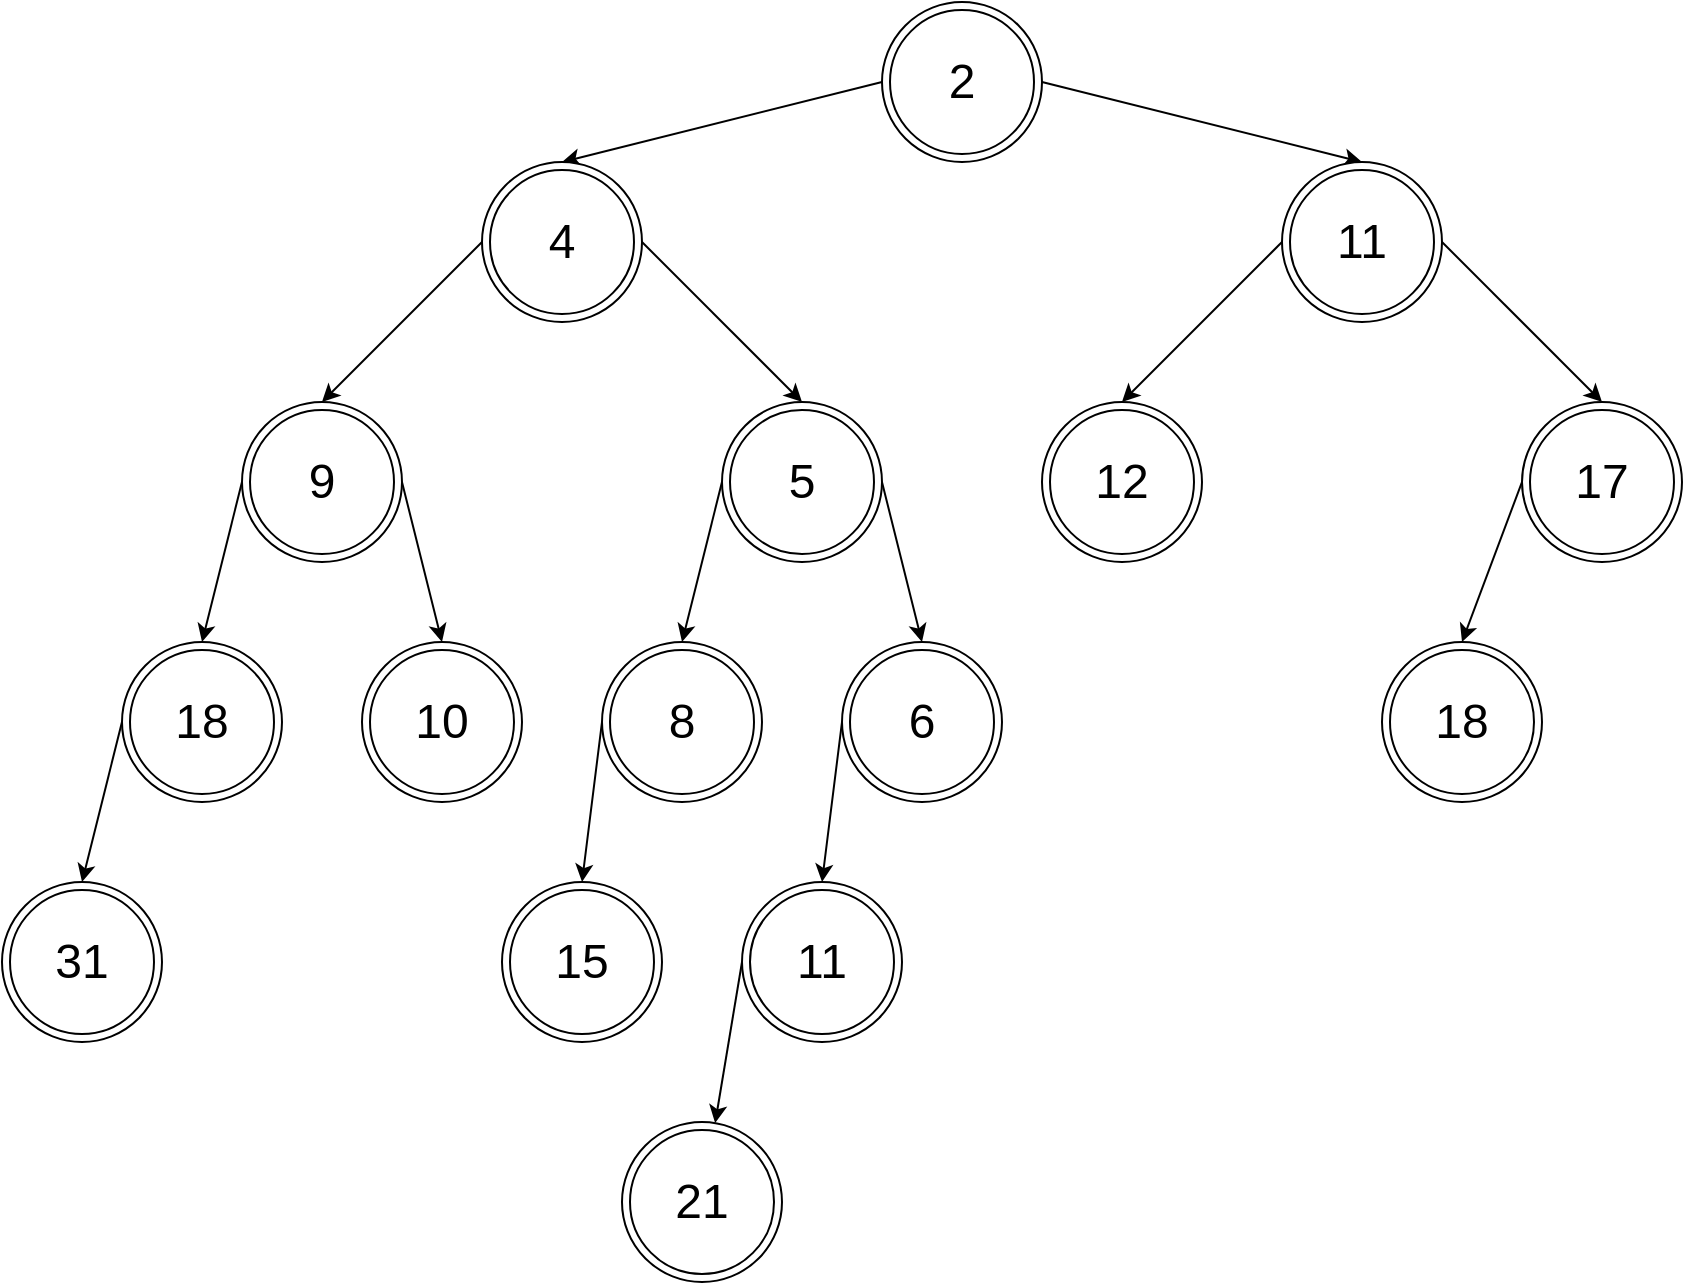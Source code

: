 <mxfile>
    <diagram id="6moy0cLXurJq468_P4EK" name="Page-1">
        <mxGraphModel dx="1781" dy="867" grid="1" gridSize="10" guides="1" tooltips="1" connect="1" arrows="1" fold="1" page="1" pageScale="1" pageWidth="850" pageHeight="1100" math="0" shadow="0">
            <root>
                <mxCell id="0"/>
                <mxCell id="1" parent="0"/>
                <mxCell id="18" style="edgeStyle=none;html=1;exitX=0;exitY=0.5;exitDx=0;exitDy=0;entryX=0.5;entryY=0;entryDx=0;entryDy=0;" edge="1" parent="1" source="2" target="4">
                    <mxGeometry relative="1" as="geometry"/>
                </mxCell>
                <mxCell id="19" style="edgeStyle=none;html=1;exitX=1;exitY=0.5;exitDx=0;exitDy=0;entryX=0.5;entryY=0;entryDx=0;entryDy=0;" edge="1" parent="1" source="2" target="3">
                    <mxGeometry relative="1" as="geometry"/>
                </mxCell>
                <mxCell id="2" value="&lt;font style=&quot;font-size: 24px;&quot;&gt;2&lt;/font&gt;" style="ellipse;shape=doubleEllipse;whiteSpace=wrap;html=1;aspect=fixed;" vertex="1" parent="1">
                    <mxGeometry x="320" y="80" width="80" height="80" as="geometry"/>
                </mxCell>
                <mxCell id="24" style="edgeStyle=none;html=1;exitX=0;exitY=0.5;exitDx=0;exitDy=0;entryX=0.5;entryY=0;entryDx=0;entryDy=0;" edge="1" parent="1" source="3" target="7">
                    <mxGeometry relative="1" as="geometry"/>
                </mxCell>
                <mxCell id="25" style="edgeStyle=none;html=1;exitX=1;exitY=0.5;exitDx=0;exitDy=0;entryX=0.5;entryY=0;entryDx=0;entryDy=0;" edge="1" parent="1" source="3" target="8">
                    <mxGeometry relative="1" as="geometry"/>
                </mxCell>
                <mxCell id="3" value="&lt;font style=&quot;font-size: 24px;&quot;&gt;11&lt;/font&gt;" style="ellipse;shape=doubleEllipse;whiteSpace=wrap;html=1;aspect=fixed;" vertex="1" parent="1">
                    <mxGeometry x="520" y="160" width="80" height="80" as="geometry"/>
                </mxCell>
                <mxCell id="20" style="edgeStyle=none;html=1;exitX=0;exitY=0.5;exitDx=0;exitDy=0;entryX=0.5;entryY=0;entryDx=0;entryDy=0;" edge="1" parent="1" source="4" target="6">
                    <mxGeometry relative="1" as="geometry"/>
                </mxCell>
                <mxCell id="21" style="edgeStyle=none;html=1;exitX=1;exitY=0.5;exitDx=0;exitDy=0;entryX=0.5;entryY=0;entryDx=0;entryDy=0;" edge="1" parent="1" source="4" target="5">
                    <mxGeometry relative="1" as="geometry"/>
                </mxCell>
                <mxCell id="4" value="&lt;font style=&quot;font-size: 24px;&quot;&gt;4&lt;/font&gt;" style="ellipse;shape=doubleEllipse;whiteSpace=wrap;html=1;aspect=fixed;" vertex="1" parent="1">
                    <mxGeometry x="120" y="160" width="80" height="80" as="geometry"/>
                </mxCell>
                <mxCell id="27" style="edgeStyle=none;html=1;exitX=0;exitY=0.5;exitDx=0;exitDy=0;entryX=0.5;entryY=0;entryDx=0;entryDy=0;" edge="1" parent="1" source="5" target="11">
                    <mxGeometry relative="1" as="geometry"/>
                </mxCell>
                <mxCell id="28" style="edgeStyle=none;html=1;exitX=1;exitY=0.5;exitDx=0;exitDy=0;entryX=0.5;entryY=0;entryDx=0;entryDy=0;" edge="1" parent="1" source="5" target="12">
                    <mxGeometry relative="1" as="geometry"/>
                </mxCell>
                <mxCell id="5" value="&lt;font style=&quot;font-size: 24px;&quot;&gt;5&lt;/font&gt;" style="ellipse;shape=doubleEllipse;whiteSpace=wrap;html=1;aspect=fixed;" vertex="1" parent="1">
                    <mxGeometry x="240" y="280" width="80" height="80" as="geometry"/>
                </mxCell>
                <mxCell id="22" style="edgeStyle=none;html=1;exitX=0;exitY=0.5;exitDx=0;exitDy=0;entryX=0.5;entryY=0;entryDx=0;entryDy=0;" edge="1" parent="1" source="6" target="9">
                    <mxGeometry relative="1" as="geometry"/>
                </mxCell>
                <mxCell id="26" style="edgeStyle=none;html=1;exitX=1;exitY=0.5;exitDx=0;exitDy=0;entryX=0.5;entryY=0;entryDx=0;entryDy=0;" edge="1" parent="1" source="6" target="10">
                    <mxGeometry relative="1" as="geometry"/>
                </mxCell>
                <mxCell id="6" value="&lt;font style=&quot;font-size: 24px;&quot;&gt;9&lt;/font&gt;" style="ellipse;shape=doubleEllipse;whiteSpace=wrap;html=1;aspect=fixed;" vertex="1" parent="1">
                    <mxGeometry y="280" width="80" height="80" as="geometry"/>
                </mxCell>
                <mxCell id="7" value="&lt;font style=&quot;font-size: 24px;&quot;&gt;12&lt;/font&gt;" style="ellipse;shape=doubleEllipse;whiteSpace=wrap;html=1;aspect=fixed;" vertex="1" parent="1">
                    <mxGeometry x="400" y="280" width="80" height="80" as="geometry"/>
                </mxCell>
                <mxCell id="29" style="edgeStyle=none;html=1;exitX=0;exitY=0.5;exitDx=0;exitDy=0;entryX=0.5;entryY=0;entryDx=0;entryDy=0;" edge="1" parent="1" source="8" target="13">
                    <mxGeometry relative="1" as="geometry"/>
                </mxCell>
                <mxCell id="8" value="&lt;font style=&quot;font-size: 24px;&quot;&gt;17&lt;/font&gt;" style="ellipse;shape=doubleEllipse;whiteSpace=wrap;html=1;aspect=fixed;" vertex="1" parent="1">
                    <mxGeometry x="640" y="280" width="80" height="80" as="geometry"/>
                </mxCell>
                <mxCell id="30" style="edgeStyle=none;html=1;exitX=0;exitY=0.5;exitDx=0;exitDy=0;entryX=0.5;entryY=0;entryDx=0;entryDy=0;" edge="1" parent="1" source="9" target="14">
                    <mxGeometry relative="1" as="geometry"/>
                </mxCell>
                <mxCell id="9" value="&lt;font style=&quot;font-size: 24px;&quot;&gt;18&lt;/font&gt;" style="ellipse;shape=doubleEllipse;whiteSpace=wrap;html=1;aspect=fixed;" vertex="1" parent="1">
                    <mxGeometry x="-60" y="400" width="80" height="80" as="geometry"/>
                </mxCell>
                <mxCell id="10" value="&lt;font style=&quot;font-size: 24px;&quot;&gt;10&lt;/font&gt;" style="ellipse;shape=doubleEllipse;whiteSpace=wrap;html=1;aspect=fixed;" vertex="1" parent="1">
                    <mxGeometry x="60" y="400" width="80" height="80" as="geometry"/>
                </mxCell>
                <mxCell id="31" style="edgeStyle=none;html=1;exitX=0;exitY=0.5;exitDx=0;exitDy=0;entryX=0.5;entryY=0;entryDx=0;entryDy=0;" edge="1" parent="1" source="11" target="15">
                    <mxGeometry relative="1" as="geometry"/>
                </mxCell>
                <mxCell id="11" value="&lt;font style=&quot;font-size: 24px;&quot;&gt;8&lt;/font&gt;" style="ellipse;shape=doubleEllipse;whiteSpace=wrap;html=1;aspect=fixed;" vertex="1" parent="1">
                    <mxGeometry x="180" y="400" width="80" height="80" as="geometry"/>
                </mxCell>
                <mxCell id="32" style="edgeStyle=none;html=1;exitX=0;exitY=0.5;exitDx=0;exitDy=0;entryX=0.5;entryY=0;entryDx=0;entryDy=0;" edge="1" parent="1" source="12" target="16">
                    <mxGeometry relative="1" as="geometry"/>
                </mxCell>
                <mxCell id="12" value="&lt;font style=&quot;font-size: 24px;&quot;&gt;6&lt;/font&gt;" style="ellipse;shape=doubleEllipse;whiteSpace=wrap;html=1;aspect=fixed;" vertex="1" parent="1">
                    <mxGeometry x="300" y="400" width="80" height="80" as="geometry"/>
                </mxCell>
                <mxCell id="13" value="&lt;font style=&quot;font-size: 24px;&quot;&gt;18&lt;/font&gt;" style="ellipse;shape=doubleEllipse;whiteSpace=wrap;html=1;aspect=fixed;" vertex="1" parent="1">
                    <mxGeometry x="570" y="400" width="80" height="80" as="geometry"/>
                </mxCell>
                <mxCell id="14" value="&lt;font style=&quot;font-size: 24px;&quot;&gt;31&lt;/font&gt;" style="ellipse;shape=doubleEllipse;whiteSpace=wrap;html=1;aspect=fixed;" vertex="1" parent="1">
                    <mxGeometry x="-120" y="520" width="80" height="80" as="geometry"/>
                </mxCell>
                <mxCell id="15" value="&lt;font style=&quot;font-size: 24px;&quot;&gt;15&lt;/font&gt;" style="ellipse;shape=doubleEllipse;whiteSpace=wrap;html=1;aspect=fixed;" vertex="1" parent="1">
                    <mxGeometry x="130" y="520" width="80" height="80" as="geometry"/>
                </mxCell>
                <mxCell id="33" style="edgeStyle=none;html=1;exitX=0;exitY=0.5;exitDx=0;exitDy=0;" edge="1" parent="1" source="16" target="17">
                    <mxGeometry relative="1" as="geometry"/>
                </mxCell>
                <mxCell id="16" value="&lt;font style=&quot;font-size: 24px;&quot;&gt;11&lt;/font&gt;" style="ellipse;shape=doubleEllipse;whiteSpace=wrap;html=1;aspect=fixed;" vertex="1" parent="1">
                    <mxGeometry x="250" y="520" width="80" height="80" as="geometry"/>
                </mxCell>
                <mxCell id="17" value="&lt;font style=&quot;font-size: 24px;&quot;&gt;21&lt;/font&gt;" style="ellipse;shape=doubleEllipse;whiteSpace=wrap;html=1;aspect=fixed;" vertex="1" parent="1">
                    <mxGeometry x="190" y="640" width="80" height="80" as="geometry"/>
                </mxCell>
            </root>
        </mxGraphModel>
    </diagram>
</mxfile>